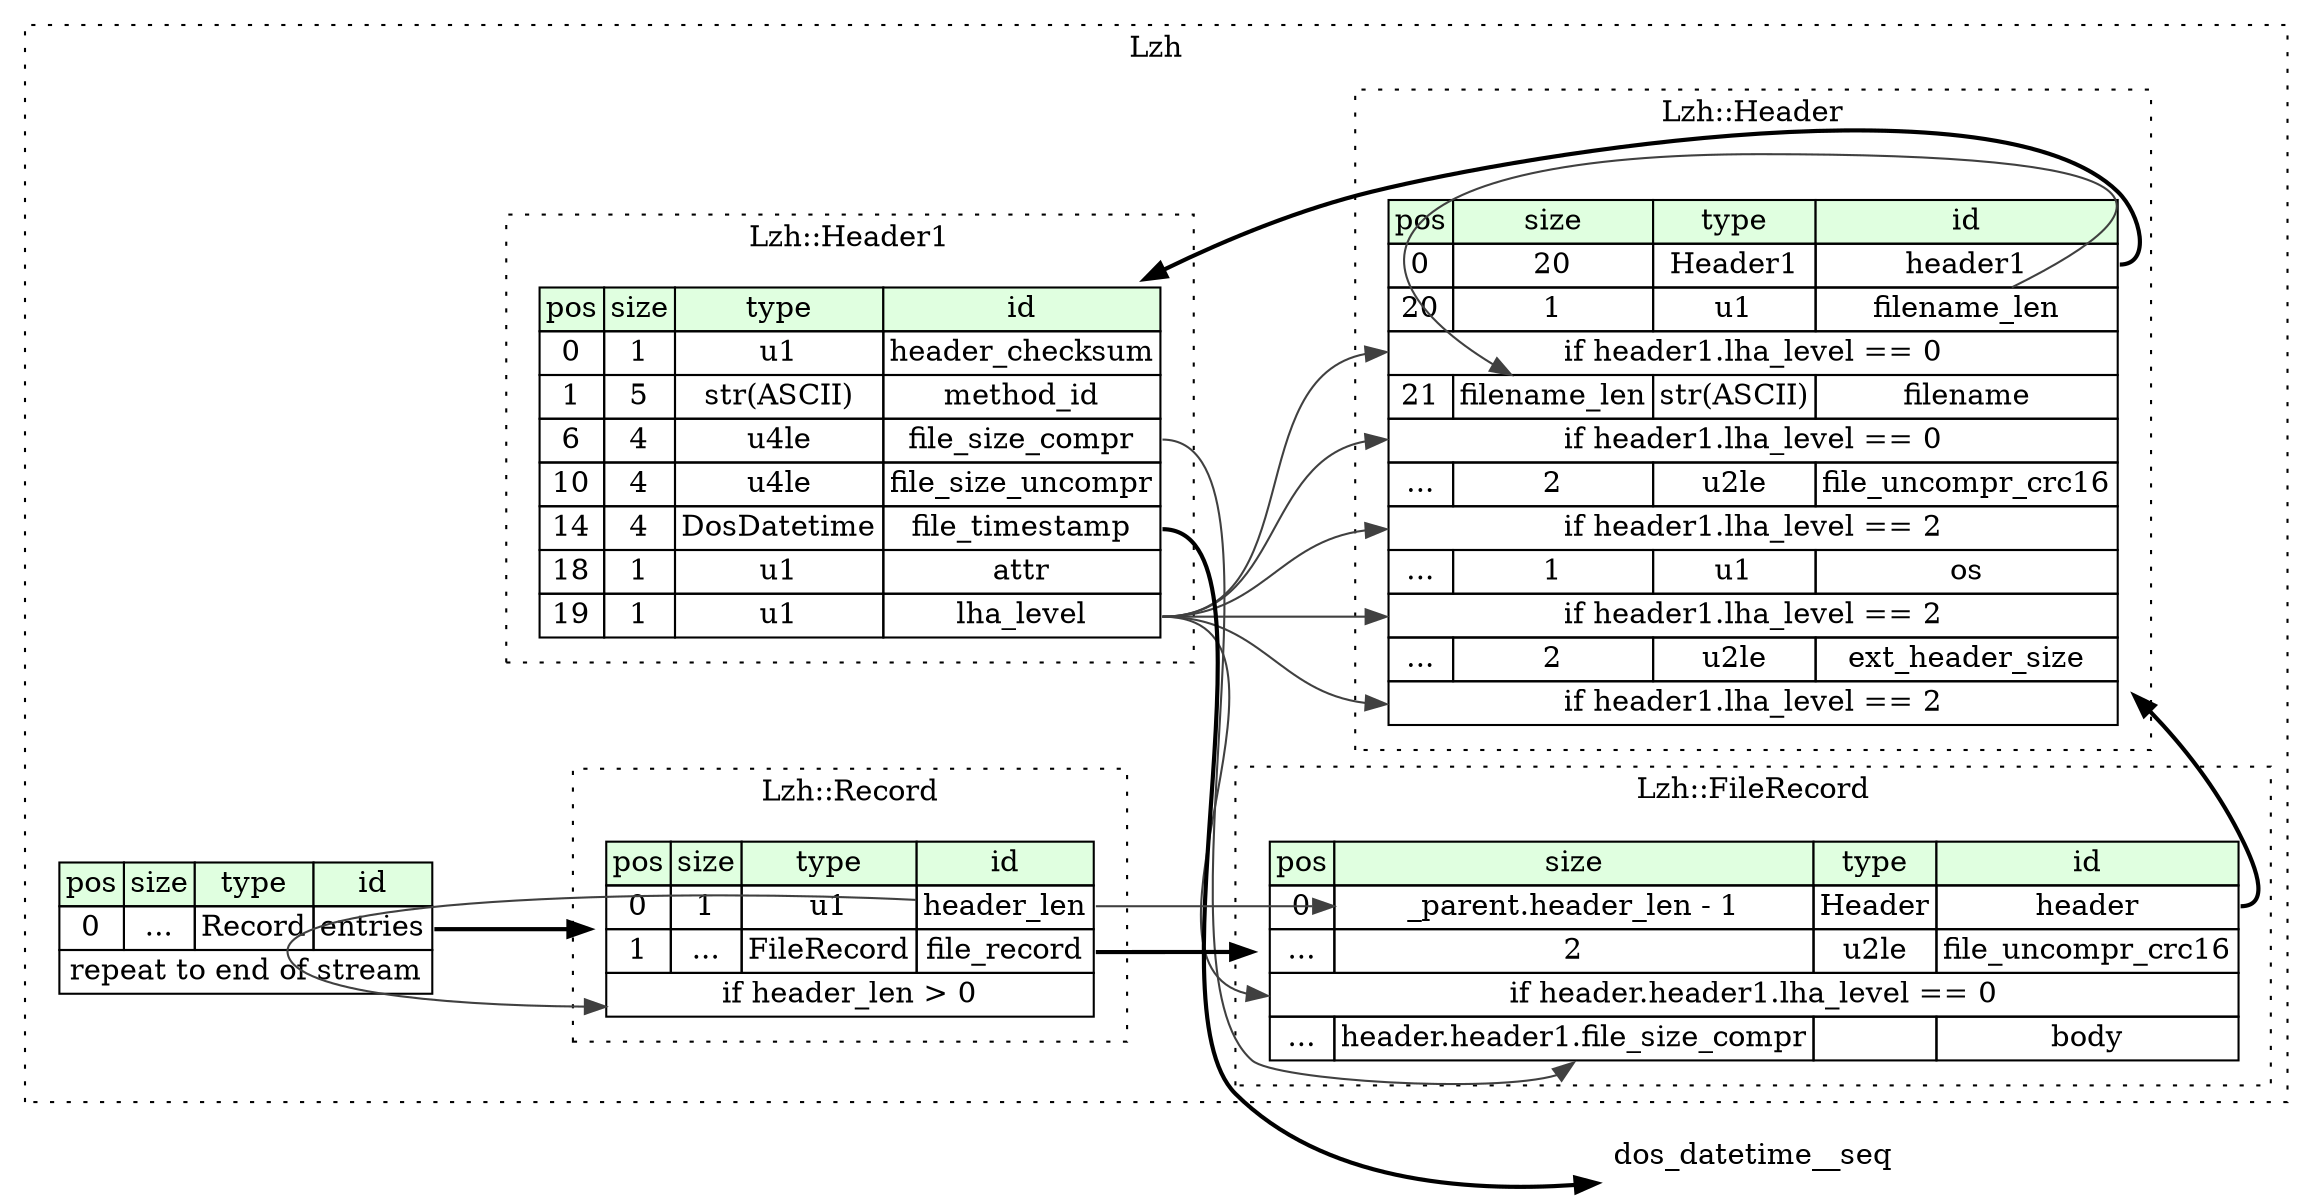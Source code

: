 digraph {
	rankdir=LR;
	node [shape=plaintext];
	subgraph cluster__lzh {
		label="Lzh";
		graph[style=dotted];

		lzh__seq [label=<<TABLE BORDER="0" CELLBORDER="1" CELLSPACING="0">
			<TR><TD BGCOLOR="#E0FFE0">pos</TD><TD BGCOLOR="#E0FFE0">size</TD><TD BGCOLOR="#E0FFE0">type</TD><TD BGCOLOR="#E0FFE0">id</TD></TR>
			<TR><TD PORT="entries_pos">0</TD><TD PORT="entries_size">...</TD><TD>Record</TD><TD PORT="entries_type">entries</TD></TR>
			<TR><TD COLSPAN="4" PORT="entries__repeat">repeat to end of stream</TD></TR>
		</TABLE>>];
		subgraph cluster__file_record {
			label="Lzh::FileRecord";
			graph[style=dotted];

			file_record__seq [label=<<TABLE BORDER="0" CELLBORDER="1" CELLSPACING="0">
				<TR><TD BGCOLOR="#E0FFE0">pos</TD><TD BGCOLOR="#E0FFE0">size</TD><TD BGCOLOR="#E0FFE0">type</TD><TD BGCOLOR="#E0FFE0">id</TD></TR>
				<TR><TD PORT="header_pos">0</TD><TD PORT="header_size">_parent.header_len - 1</TD><TD>Header</TD><TD PORT="header_type">header</TD></TR>
				<TR><TD PORT="file_uncompr_crc16_pos">...</TD><TD PORT="file_uncompr_crc16_size">2</TD><TD>u2le</TD><TD PORT="file_uncompr_crc16_type">file_uncompr_crc16</TD></TR>
				<TR><TD COLSPAN="4" PORT="file_uncompr_crc16__if">if header.header1.lha_level == 0</TD></TR>
				<TR><TD PORT="body_pos">...</TD><TD PORT="body_size">header.header1.file_size_compr</TD><TD></TD><TD PORT="body_type">body</TD></TR>
			</TABLE>>];
		}
		subgraph cluster__header {
			label="Lzh::Header";
			graph[style=dotted];

			header__seq [label=<<TABLE BORDER="0" CELLBORDER="1" CELLSPACING="0">
				<TR><TD BGCOLOR="#E0FFE0">pos</TD><TD BGCOLOR="#E0FFE0">size</TD><TD BGCOLOR="#E0FFE0">type</TD><TD BGCOLOR="#E0FFE0">id</TD></TR>
				<TR><TD PORT="header1_pos">0</TD><TD PORT="header1_size">20</TD><TD>Header1</TD><TD PORT="header1_type">header1</TD></TR>
				<TR><TD PORT="filename_len_pos">20</TD><TD PORT="filename_len_size">1</TD><TD>u1</TD><TD PORT="filename_len_type">filename_len</TD></TR>
				<TR><TD COLSPAN="4" PORT="filename_len__if">if header1.lha_level == 0</TD></TR>
				<TR><TD PORT="filename_pos">21</TD><TD PORT="filename_size">filename_len</TD><TD>str(ASCII)</TD><TD PORT="filename_type">filename</TD></TR>
				<TR><TD COLSPAN="4" PORT="filename__if">if header1.lha_level == 0</TD></TR>
				<TR><TD PORT="file_uncompr_crc16_pos">...</TD><TD PORT="file_uncompr_crc16_size">2</TD><TD>u2le</TD><TD PORT="file_uncompr_crc16_type">file_uncompr_crc16</TD></TR>
				<TR><TD COLSPAN="4" PORT="file_uncompr_crc16__if">if header1.lha_level == 2</TD></TR>
				<TR><TD PORT="os_pos">...</TD><TD PORT="os_size">1</TD><TD>u1</TD><TD PORT="os_type">os</TD></TR>
				<TR><TD COLSPAN="4" PORT="os__if">if header1.lha_level == 2</TD></TR>
				<TR><TD PORT="ext_header_size_pos">...</TD><TD PORT="ext_header_size_size">2</TD><TD>u2le</TD><TD PORT="ext_header_size_type">ext_header_size</TD></TR>
				<TR><TD COLSPAN="4" PORT="ext_header_size__if">if header1.lha_level == 2</TD></TR>
			</TABLE>>];
		}
		subgraph cluster__header1 {
			label="Lzh::Header1";
			graph[style=dotted];

			header1__seq [label=<<TABLE BORDER="0" CELLBORDER="1" CELLSPACING="0">
				<TR><TD BGCOLOR="#E0FFE0">pos</TD><TD BGCOLOR="#E0FFE0">size</TD><TD BGCOLOR="#E0FFE0">type</TD><TD BGCOLOR="#E0FFE0">id</TD></TR>
				<TR><TD PORT="header_checksum_pos">0</TD><TD PORT="header_checksum_size">1</TD><TD>u1</TD><TD PORT="header_checksum_type">header_checksum</TD></TR>
				<TR><TD PORT="method_id_pos">1</TD><TD PORT="method_id_size">5</TD><TD>str(ASCII)</TD><TD PORT="method_id_type">method_id</TD></TR>
				<TR><TD PORT="file_size_compr_pos">6</TD><TD PORT="file_size_compr_size">4</TD><TD>u4le</TD><TD PORT="file_size_compr_type">file_size_compr</TD></TR>
				<TR><TD PORT="file_size_uncompr_pos">10</TD><TD PORT="file_size_uncompr_size">4</TD><TD>u4le</TD><TD PORT="file_size_uncompr_type">file_size_uncompr</TD></TR>
				<TR><TD PORT="file_timestamp_pos">14</TD><TD PORT="file_timestamp_size">4</TD><TD>DosDatetime</TD><TD PORT="file_timestamp_type">file_timestamp</TD></TR>
				<TR><TD PORT="attr_pos">18</TD><TD PORT="attr_size">1</TD><TD>u1</TD><TD PORT="attr_type">attr</TD></TR>
				<TR><TD PORT="lha_level_pos">19</TD><TD PORT="lha_level_size">1</TD><TD>u1</TD><TD PORT="lha_level_type">lha_level</TD></TR>
			</TABLE>>];
		}
		subgraph cluster__record {
			label="Lzh::Record";
			graph[style=dotted];

			record__seq [label=<<TABLE BORDER="0" CELLBORDER="1" CELLSPACING="0">
				<TR><TD BGCOLOR="#E0FFE0">pos</TD><TD BGCOLOR="#E0FFE0">size</TD><TD BGCOLOR="#E0FFE0">type</TD><TD BGCOLOR="#E0FFE0">id</TD></TR>
				<TR><TD PORT="header_len_pos">0</TD><TD PORT="header_len_size">1</TD><TD>u1</TD><TD PORT="header_len_type">header_len</TD></TR>
				<TR><TD PORT="file_record_pos">1</TD><TD PORT="file_record_size">...</TD><TD>FileRecord</TD><TD PORT="file_record_type">file_record</TD></TR>
				<TR><TD COLSPAN="4" PORT="file_record__if">if header_len &gt; 0</TD></TR>
			</TABLE>>];
		}
	}
	lzh__seq:entries_type -> record__seq [style=bold];
	record__seq:header_len_type -> file_record__seq:header_size [color="#404040"];
	file_record__seq:header_type -> header__seq [style=bold];
	header1__seq:lha_level_type -> file_record__seq:file_uncompr_crc16__if [color="#404040"];
	header1__seq:file_size_compr_type -> file_record__seq:body_size [color="#404040"];
	header__seq:header1_type -> header1__seq [style=bold];
	header1__seq:lha_level_type -> header__seq:filename_len__if [color="#404040"];
	header__seq:filename_len_type -> header__seq:filename_size [color="#404040"];
	header1__seq:lha_level_type -> header__seq:filename__if [color="#404040"];
	header1__seq:lha_level_type -> header__seq:file_uncompr_crc16__if [color="#404040"];
	header1__seq:lha_level_type -> header__seq:os__if [color="#404040"];
	header1__seq:lha_level_type -> header__seq:ext_header_size__if [color="#404040"];
	header1__seq:file_timestamp_type -> dos_datetime__seq [style=bold];
	record__seq:file_record_type -> file_record__seq [style=bold];
	record__seq:header_len_type -> record__seq:file_record__if [color="#404040"];
}
